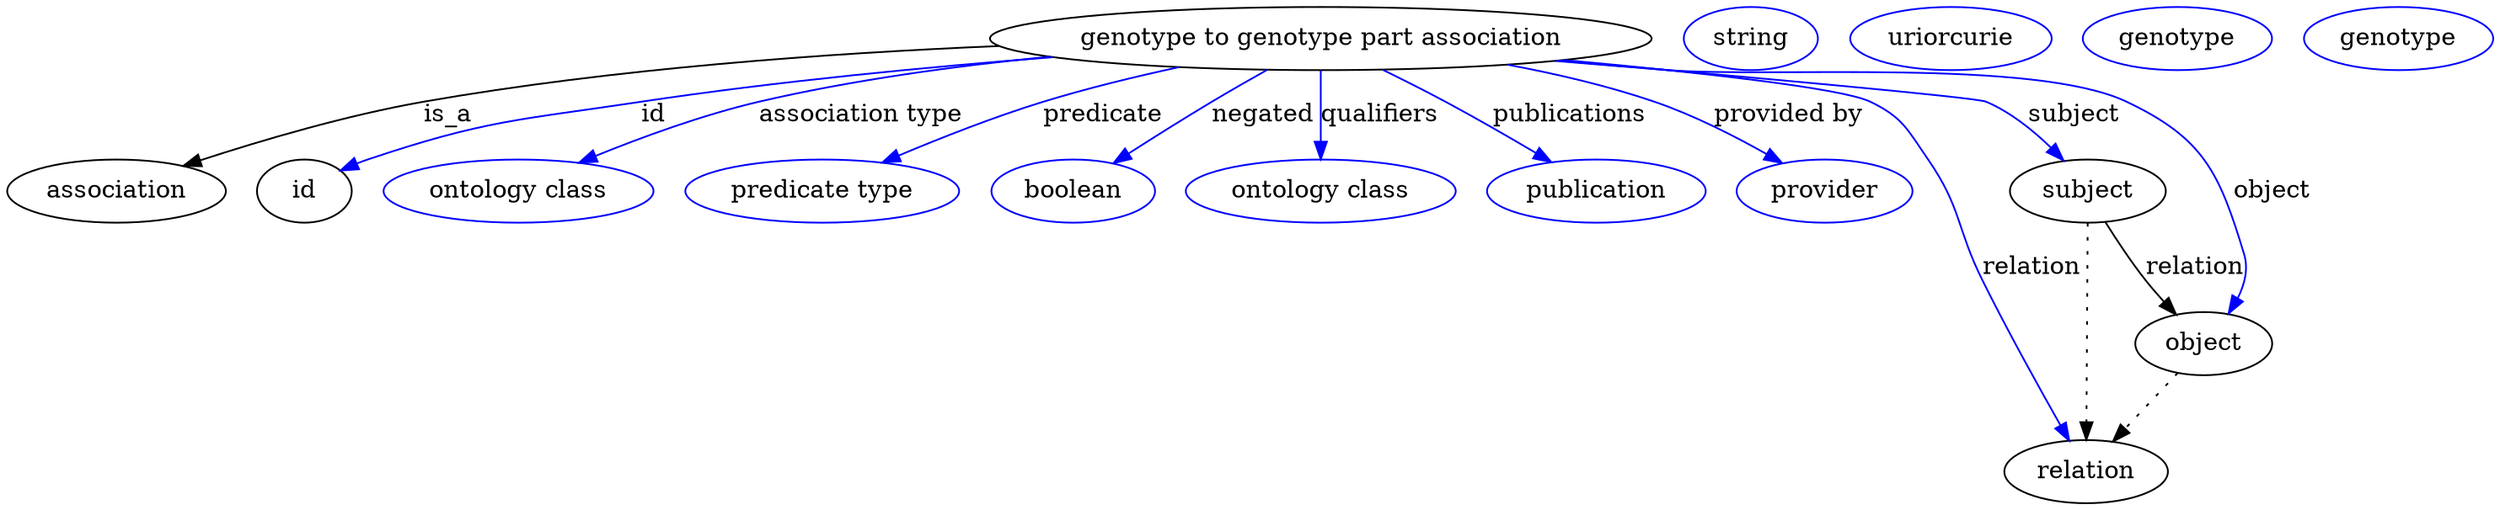 digraph {
	graph [bb="0,0,1166.9,283"];
	node [label="\N"];
	"genotype to genotype part association"	 [height=0.5,
		label="genotype to genotype part association",
		pos="627.05,265",
		width=4.008];
	association	 [height=0.5,
		pos="50.046,178",
		width=1.3902];
	"genotype to genotype part association" -> association	 [label=is_a,
		lp="226.05,221.5",
		pos="e,84.578,191.04 487.74,260.2 407.43,255.6 304.88,246.6 215.05,229 173.31,220.82 127.18,206.05 94.328,194.51"];
	id	 [height=0.5,
		pos="145.05,178",
		width=0.75];
	"genotype to genotype part association" -> id	 [color=blue,
		label=id,
		lp="327.55,221.5",
		pos="e,166,189.51 510.37,254.34 453.36,248.34 383.88,239.85 322.05,229 258.65,217.88 241.57,217.87 181.05,196 179.17,195.32 177.27,194.57 \
175.37,193.78",
		style=solid];
	"association type"	 [color=blue,
		height=0.5,
		label="ontology class",
		pos="252.05,178",
		width=1.7151];
	"genotype to genotype part association" -> "association type"	 [color=blue,
		label="association type",
		lp="424.05,221.5",
		pos="e,284.47,193.38 512.47,253.98 470.39,248.45 422.63,240.42 380.05,229 350.47,221.07 318.47,208.32 293.86,197.55",
		style=solid];
	predicate	 [color=blue,
		height=0.5,
		label="predicate type",
		pos="392.05,178",
		width=1.679];
	"genotype to genotype part association" -> predicate	 [color=blue,
		label=predicate,
		lp="532.05,221.5",
		pos="e,423.82,193.39 567.04,248.61 547.72,242.91 526.32,236.13 507.05,229 482.07,219.76 454.79,207.75 433.07,197.7",
		style=solid];
	negated	 [color=blue,
		height=0.5,
		label=boolean,
		pos="509.05,178",
		width=1.0652];
	"genotype to genotype part association" -> negated	 [color=blue,
		label=negated,
		lp="597.55,221.5",
		pos="e,530.02,193.46 602.88,247.18 584.12,233.35 558.04,214.12 538.13,199.44",
		style=solid];
	qualifiers	 [color=blue,
		height=0.5,
		label="ontology class",
		pos="627.05,178",
		width=1.7151];
	"genotype to genotype part association" -> qualifiers	 [color=blue,
		label=qualifiers,
		lp="653.05,221.5",
		pos="e,627.05,196 627.05,246.97 627.05,235.19 627.05,219.56 627.05,206.16",
		style=solid];
	publications	 [color=blue,
		height=0.5,
		label=publication,
		pos="757.05,178",
		width=1.3902];
	"genotype to genotype part association" -> publications	 [color=blue,
		label=publications,
		lp="737.55,221.5",
		pos="e,734.18,194.04 655.08,247.23 664.05,241.47 674,235.02 683.05,229 697.22,219.57 712.75,208.91 725.91,199.79",
		style=solid];
	"provided by"	 [color=blue,
		height=0.5,
		label=provider,
		pos="865.05,178",
		width=1.1193];
	"genotype to genotype part association" -> "provided by"	 [color=blue,
		label="provided by",
		lp="839.05,221.5",
		pos="e,842.61,193.04 706.65,249.91 729.16,244.5 753.41,237.57 775.05,229 795.47,220.91 816.93,208.9 833.77,198.57",
		style=solid];
	relation	 [height=0.5,
		pos="990.05,18",
		width=1.0471];
	"genotype to genotype part association" -> relation	 [color=blue,
		label=relation,
		lp="969.05,134.5",
		pos="e,983.57,35.928 732.02,252.63 793.88,244.85 862.62,235.15 876.05,229 896.38,219.69 900.87,214.08 914.05,196 932.36,170.86 963.94,\
88.97 980.01,45.573",
		style=solid];
	subject	 [height=0.5,
		pos="997.05,178",
		width=0.99297];
	"genotype to genotype part association" -> subject	 [color=blue,
		label=subject,
		lp="987.55,221.5",
		pos="e,985.17,195.26 731.55,252.57 747.79,250.68 764.36,248.77 780.05,247 817.14,242.82 913.46,245.28 947.05,229 959.25,223.08 970.15,\
212.91 978.64,203.2",
		style=solid];
	object	 [height=0.5,
		pos="1050,91",
		width=0.9027];
	"genotype to genotype part association" -> object	 [color=blue,
		label=object,
		lp="1079,178",
		pos="e,1060.1,108.25 729.86,252.34 746.62,250.44 763.81,248.59 780.05,247 831.29,241.99 964.62,251.27 1011,229 1052.3,209.22 1056.5,186.75 \
1066,142 1067.8,133.96 1066.4,125.37 1063.8,117.59",
		style=solid];
	association_id	 [color=blue,
		height=0.5,
		label=string,
		pos="820.05,265",
		width=0.84854];
	"genotype to genotype part association_relation"	 [color=blue,
		height=0.5,
		label=uriorcurie,
		pos="914.05,265",
		width=1.2638];
	subject -> relation	 [pos="e,990.84,36.223 996.26,159.96 995.05,132.35 992.73,79.375 991.29,46.525",
		style=dotted];
	subject -> object	 [label=relation,
		lp="1045,134.5",
		pos="e,1037.1,107.88 1005.7,160.2 1010.7,150.24 1017.4,137.72 1024,127 1026.3,123.39 1028.8,119.67 1031.3,116.04"];
	"genotype to genotype part association_subject"	 [color=blue,
		height=0.5,
		label=genotype,
		pos="1020,265",
		width=1.1916];
	object -> relation	 [pos="e,1004,35.006 1036.4,74.435 1028.8,65.141 1019.1,53.359 1010.6,42.968",
		style=dotted];
	"genotype to genotype part association_object"	 [color=blue,
		height=0.5,
		label=genotype,
		pos="1124,265",
		width=1.1916];
}
